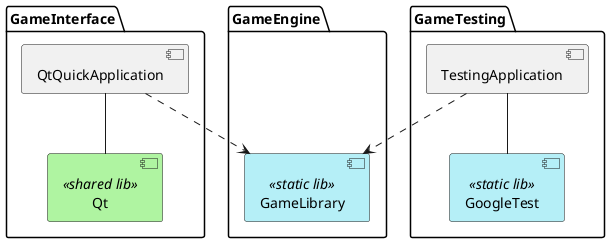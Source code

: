 @startuml


    package GameInterface {
        component QtQuickApplication
        component Qt <<shared lib>>
    }

    package GameEngine {
        component hidden
        component GameLibrary  <<static lib>>
    }

    package GameTesting {
        component TestingApplication
        component GoogleTest <<static lib>>
    }

    skinparam component {
        backgroundColor<<static lib>> #B5EFF7
        backgroundColor<<shared lib>> #AFF4A1
    }

    hide hidden
    hidden -- GameLibrary
    QtQuickApplication -- Qt
    QtQuickApplication ..> GameLibrary
    TestingApplication ..> GameLibrary
    TestingApplication -- GoogleTest


@enduml